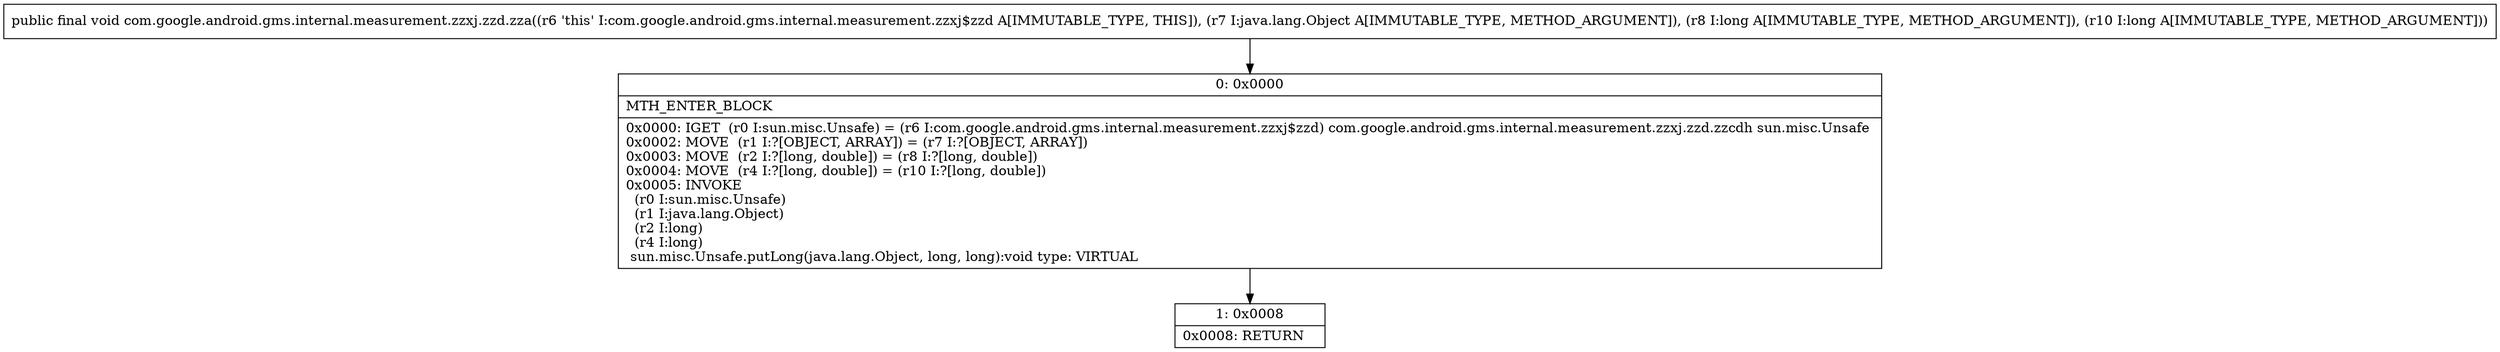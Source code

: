 digraph "CFG forcom.google.android.gms.internal.measurement.zzxj.zzd.zza(Ljava\/lang\/Object;JJ)V" {
Node_0 [shape=record,label="{0\:\ 0x0000|MTH_ENTER_BLOCK\l|0x0000: IGET  (r0 I:sun.misc.Unsafe) = (r6 I:com.google.android.gms.internal.measurement.zzxj$zzd) com.google.android.gms.internal.measurement.zzxj.zzd.zzcdh sun.misc.Unsafe \l0x0002: MOVE  (r1 I:?[OBJECT, ARRAY]) = (r7 I:?[OBJECT, ARRAY]) \l0x0003: MOVE  (r2 I:?[long, double]) = (r8 I:?[long, double]) \l0x0004: MOVE  (r4 I:?[long, double]) = (r10 I:?[long, double]) \l0x0005: INVOKE  \l  (r0 I:sun.misc.Unsafe)\l  (r1 I:java.lang.Object)\l  (r2 I:long)\l  (r4 I:long)\l sun.misc.Unsafe.putLong(java.lang.Object, long, long):void type: VIRTUAL \l}"];
Node_1 [shape=record,label="{1\:\ 0x0008|0x0008: RETURN   \l}"];
MethodNode[shape=record,label="{public final void com.google.android.gms.internal.measurement.zzxj.zzd.zza((r6 'this' I:com.google.android.gms.internal.measurement.zzxj$zzd A[IMMUTABLE_TYPE, THIS]), (r7 I:java.lang.Object A[IMMUTABLE_TYPE, METHOD_ARGUMENT]), (r8 I:long A[IMMUTABLE_TYPE, METHOD_ARGUMENT]), (r10 I:long A[IMMUTABLE_TYPE, METHOD_ARGUMENT])) }"];
MethodNode -> Node_0;
Node_0 -> Node_1;
}

